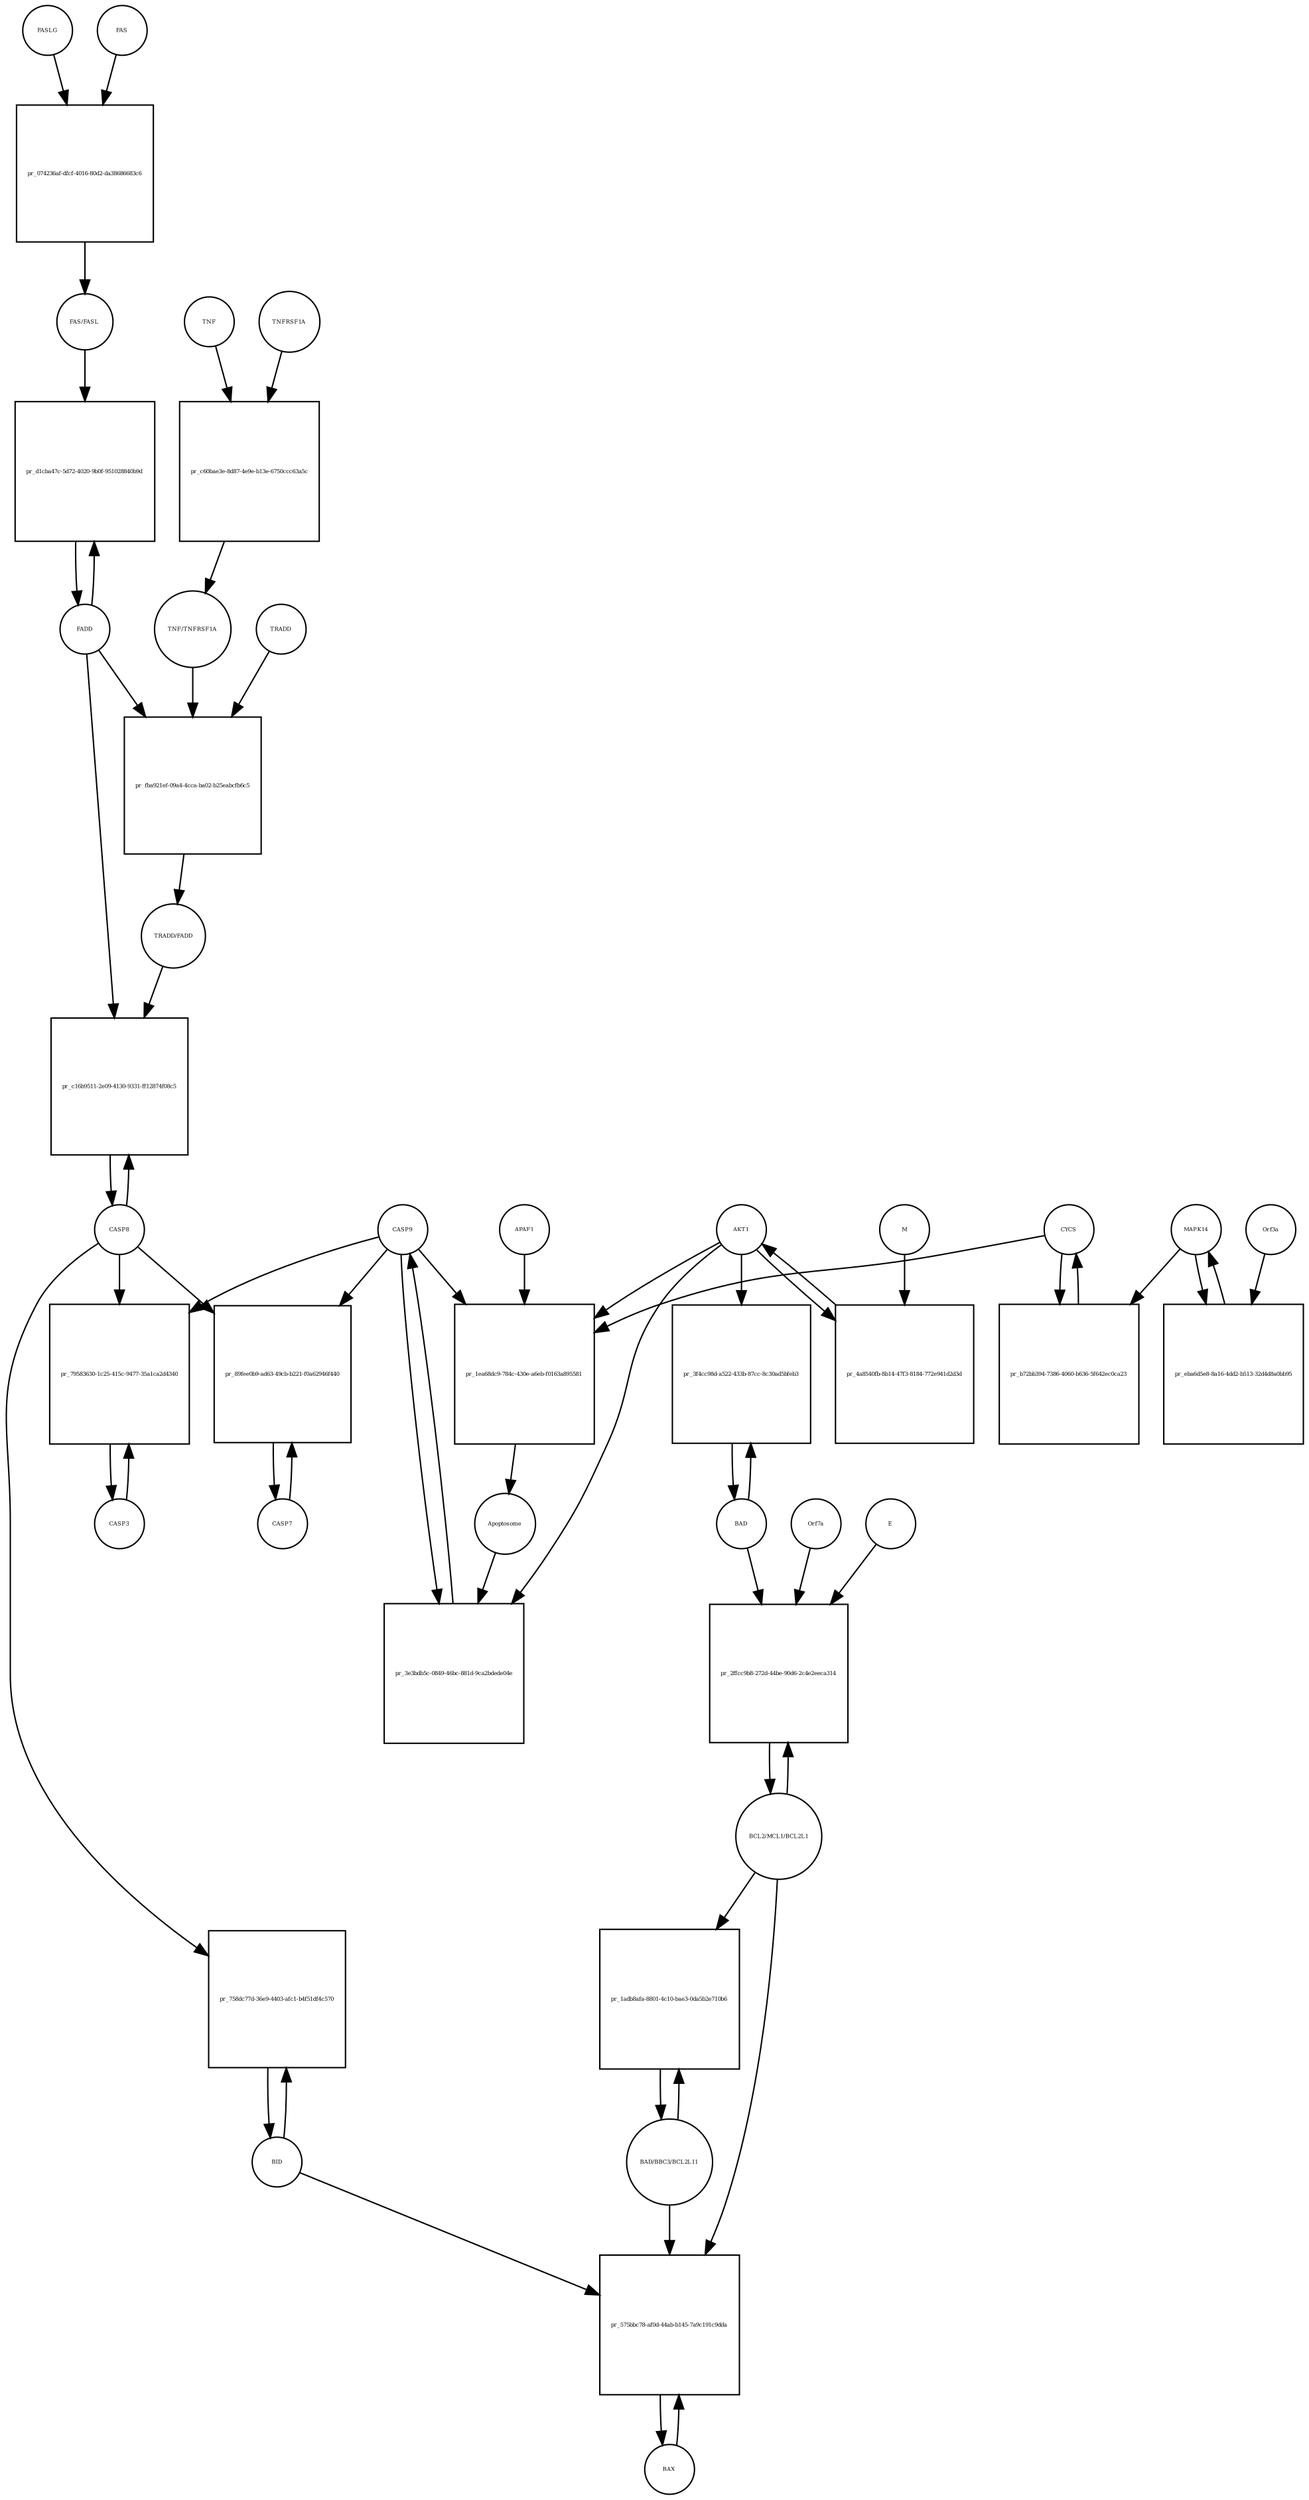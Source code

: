 strict digraph  {
FASLG [annotation="", bipartite=0, cls=macromolecule, fontsize=4, label=FASLG, shape=circle];
"pr_074236af-dfcf-4016-80d2-da38686683c6" [annotation="", bipartite=1, cls=process, fontsize=4, label="pr_074236af-dfcf-4016-80d2-da38686683c6", shape=square];
FAS [annotation="", bipartite=0, cls=macromolecule, fontsize=4, label=FAS, shape=circle];
"FAS/FASL" [annotation="", bipartite=0, cls=complex, fontsize=4, label="FAS/FASL", shape=circle];
FADD [annotation="", bipartite=0, cls=macromolecule, fontsize=4, label=FADD, shape=circle];
"pr_d1cba47c-5d72-4020-9b0f-951028840b9d" [annotation="", bipartite=1, cls=process, fontsize=4, label="pr_d1cba47c-5d72-4020-9b0f-951028840b9d", shape=square];
CASP8 [annotation="", bipartite=0, cls=macromolecule, fontsize=4, label=CASP8, shape=circle];
"pr_c16b9511-2e09-4130-9331-ff12874f08c5" [annotation="", bipartite=1, cls=process, fontsize=4, label="pr_c16b9511-2e09-4130-9331-ff12874f08c5", shape=square];
"TRADD/FADD" [annotation="", bipartite=0, cls=complex, fontsize=4, label="TRADD/FADD", shape=circle];
CASP3 [annotation="", bipartite=0, cls=macromolecule, fontsize=4, label=CASP3, shape=circle];
"pr_79583630-1c25-415c-9477-35a1ca2d4340" [annotation="", bipartite=1, cls=process, fontsize=4, label="pr_79583630-1c25-415c-9477-35a1ca2d4340", shape=square];
CASP9 [annotation="", bipartite=0, cls=macromolecule, fontsize=4, label=CASP9, shape=circle];
"pr_3e3bdb5c-0849-46bc-881d-9ca2bdede04e" [annotation="", bipartite=1, cls=process, fontsize=4, label="pr_3e3bdb5c-0849-46bc-881d-9ca2bdede04e", shape=square];
Apoptosome [annotation="", bipartite=0, cls=complex, fontsize=4, label=Apoptosome, shape=circle];
AKT1 [annotation="", bipartite=0, cls=macromolecule, fontsize=4, label=AKT1, shape=circle];
BID [annotation="", bipartite=0, cls=macromolecule, fontsize=4, label=BID, shape=circle];
"pr_758dc77d-36e9-4403-afc1-b4f51df4c570" [annotation="", bipartite=1, cls=process, fontsize=4, label="pr_758dc77d-36e9-4403-afc1-b4f51df4c570", shape=square];
BAX [annotation="", bipartite=0, cls=macromolecule, fontsize=4, label=BAX, shape=circle];
"pr_575bbc78-af0d-44ab-b145-7a9c191c9dda" [annotation="", bipartite=1, cls=process, fontsize=4, label="pr_575bbc78-af0d-44ab-b145-7a9c191c9dda", shape=square];
"BAD/BBC3/BCL2L11" [annotation="", bipartite=0, cls=complex, fontsize=4, label="BAD/BBC3/BCL2L11", shape=circle];
"BCL2/MCL1/BCL2L1" [annotation="", bipartite=0, cls=complex, fontsize=4, label="BCL2/MCL1/BCL2L1", shape=circle];
CYCS [annotation="", bipartite=0, cls=macromolecule, fontsize=4, label=CYCS, shape=circle];
"pr_b72bb394-7386-4060-b636-5f642ec0ca23" [annotation="", bipartite=1, cls=process, fontsize=4, label="pr_b72bb394-7386-4060-b636-5f642ec0ca23", shape=square];
MAPK14 [annotation="", bipartite=0, cls=macromolecule, fontsize=4, label=MAPK14, shape=circle];
CASP7 [annotation="", bipartite=0, cls=macromolecule, fontsize=4, label=CASP7, shape=circle];
"pr_89fee0b9-ad63-49cb-b221-f0a62946f440" [annotation="", bipartite=1, cls=process, fontsize=4, label="pr_89fee0b9-ad63-49cb-b221-f0a62946f440", shape=square];
"pr_4a8540fb-8b14-47f3-8184-772e941d2d3d" [annotation="", bipartite=1, cls=process, fontsize=4, label="pr_4a8540fb-8b14-47f3-8184-772e941d2d3d", shape=square];
M [annotation=urn_miriam_ncbiprotein_APO40582, bipartite=0, cls=macromolecule, fontsize=4, label=M, shape=circle];
"pr_fba921ef-09a4-4cca-ba02-b25eabcfb6c5" [annotation="", bipartite=1, cls=process, fontsize=4, label="pr_fba921ef-09a4-4cca-ba02-b25eabcfb6c5", shape=square];
TRADD [annotation="", bipartite=0, cls=macromolecule, fontsize=4, label=TRADD, shape=circle];
"TNF/TNFRSF1A" [annotation="", bipartite=0, cls=complex, fontsize=4, label="TNF/TNFRSF1A", shape=circle];
"pr_eba6d5e8-8a16-4dd2-b513-32d4d8a0bb95" [annotation="", bipartite=1, cls=process, fontsize=4, label="pr_eba6d5e8-8a16-4dd2-b513-32d4d8a0bb95", shape=square];
Orf3a [annotation="", bipartite=0, cls=macromolecule, fontsize=4, label=Orf3a, shape=circle];
"pr_1adb8afa-8801-4c10-bae3-0da5b2e710b6" [annotation="", bipartite=1, cls=process, fontsize=4, label="pr_1adb8afa-8801-4c10-bae3-0da5b2e710b6", shape=square];
"pr_2ffcc9b8-272d-44be-90d6-2c4e2eeca314" [annotation="", bipartite=1, cls=process, fontsize=4, label="pr_2ffcc9b8-272d-44be-90d6-2c4e2eeca314", shape=square];
Orf7a [annotation="", bipartite=0, cls=macromolecule, fontsize=4, label=Orf7a, shape=circle];
E [annotation="", bipartite=0, cls=macromolecule, fontsize=4, label=E, shape=circle];
BAD [annotation="", bipartite=0, cls=macromolecule, fontsize=4, label=BAD, shape=circle];
TNFRSF1A [annotation="", bipartite=0, cls=macromolecule, fontsize=4, label=TNFRSF1A, shape=circle];
"pr_c60bae3e-8d87-4e9e-b13e-6750ccc63a5c" [annotation="", bipartite=1, cls=process, fontsize=4, label="pr_c60bae3e-8d87-4e9e-b13e-6750ccc63a5c", shape=square];
TNF [annotation="", bipartite=0, cls=macromolecule, fontsize=4, label=TNF, shape=circle];
"pr_1ea68dc9-784c-430e-a6eb-f0163a895581" [annotation="", bipartite=1, cls=process, fontsize=4, label="pr_1ea68dc9-784c-430e-a6eb-f0163a895581", shape=square];
APAF1 [annotation="", bipartite=0, cls=macromolecule, fontsize=4, label=APAF1, shape=circle];
"pr_3f4cc98d-a522-433b-87cc-8c30ad5bfeb3" [annotation="", bipartite=1, cls=process, fontsize=4, label="pr_3f4cc98d-a522-433b-87cc-8c30ad5bfeb3", shape=square];
FASLG -> "pr_074236af-dfcf-4016-80d2-da38686683c6"  [annotation="", interaction_type=consumption];
"pr_074236af-dfcf-4016-80d2-da38686683c6" -> "FAS/FASL"  [annotation="", interaction_type=production];
FAS -> "pr_074236af-dfcf-4016-80d2-da38686683c6"  [annotation="", interaction_type=consumption];
"FAS/FASL" -> "pr_d1cba47c-5d72-4020-9b0f-951028840b9d"  [annotation="urn_miriam_kegg.pathway_hsa04210|urn_miriam_pubmed_31226023", interaction_type=catalysis];
FADD -> "pr_d1cba47c-5d72-4020-9b0f-951028840b9d"  [annotation="", interaction_type=consumption];
FADD -> "pr_c16b9511-2e09-4130-9331-ff12874f08c5"  [annotation="urn_miriam_kegg.pathway_hsa04210|urn_miriam_pubmed_31226023", interaction_type=catalysis];
FADD -> "pr_fba921ef-09a4-4cca-ba02-b25eabcfb6c5"  [annotation="", interaction_type=consumption];
"pr_d1cba47c-5d72-4020-9b0f-951028840b9d" -> FADD  [annotation="", interaction_type=production];
CASP8 -> "pr_c16b9511-2e09-4130-9331-ff12874f08c5"  [annotation="", interaction_type=consumption];
CASP8 -> "pr_79583630-1c25-415c-9477-35a1ca2d4340"  [annotation="urn_miriam_kegg.pathway_hsa04210|urn_miriam_pubmed_31226023", interaction_type=catalysis];
CASP8 -> "pr_758dc77d-36e9-4403-afc1-b4f51df4c570"  [annotation="urn_miriam_kegg.pathway_hsa04210|urn_miriam_pubmed_31226023", interaction_type=catalysis];
CASP8 -> "pr_89fee0b9-ad63-49cb-b221-f0a62946f440"  [annotation="urn_miriam_kegg.pathway_hsa04210|urn_miriam_pubmed_31226023", interaction_type=catalysis];
"pr_c16b9511-2e09-4130-9331-ff12874f08c5" -> CASP8  [annotation="", interaction_type=production];
"TRADD/FADD" -> "pr_c16b9511-2e09-4130-9331-ff12874f08c5"  [annotation="urn_miriam_kegg.pathway_hsa04210|urn_miriam_pubmed_31226023", interaction_type=catalysis];
CASP3 -> "pr_79583630-1c25-415c-9477-35a1ca2d4340"  [annotation="", interaction_type=consumption];
"pr_79583630-1c25-415c-9477-35a1ca2d4340" -> CASP3  [annotation="", interaction_type=production];
CASP9 -> "pr_79583630-1c25-415c-9477-35a1ca2d4340"  [annotation="urn_miriam_kegg.pathway_hsa04210|urn_miriam_pubmed_31226023", interaction_type=catalysis];
CASP9 -> "pr_3e3bdb5c-0849-46bc-881d-9ca2bdede04e"  [annotation="", interaction_type=consumption];
CASP9 -> "pr_89fee0b9-ad63-49cb-b221-f0a62946f440"  [annotation="urn_miriam_kegg.pathway_hsa04210|urn_miriam_pubmed_31226023", interaction_type=catalysis];
CASP9 -> "pr_1ea68dc9-784c-430e-a6eb-f0163a895581"  [annotation="", interaction_type=consumption];
"pr_3e3bdb5c-0849-46bc-881d-9ca2bdede04e" -> CASP9  [annotation="", interaction_type=production];
Apoptosome -> "pr_3e3bdb5c-0849-46bc-881d-9ca2bdede04e"  [annotation="urn_miriam_kegg.pathway_hsa04210|urn_miriam_pubmed_31226023", interaction_type=catalysis];
AKT1 -> "pr_3e3bdb5c-0849-46bc-881d-9ca2bdede04e"  [annotation="urn_miriam_kegg.pathway_hsa04210|urn_miriam_pubmed_31226023", interaction_type=inhibition];
AKT1 -> "pr_4a8540fb-8b14-47f3-8184-772e941d2d3d"  [annotation="", interaction_type=consumption];
AKT1 -> "pr_1ea68dc9-784c-430e-a6eb-f0163a895581"  [annotation="urn_miriam_pubmed_31226023|urn_miriam_kegg.pathway_hsa04210", interaction_type=inhibition];
AKT1 -> "pr_3f4cc98d-a522-433b-87cc-8c30ad5bfeb3"  [annotation="urn_miriam_pubmed_15694340|urn_miriam_kegg.pathway_hsa04210", interaction_type=inhibition];
BID -> "pr_758dc77d-36e9-4403-afc1-b4f51df4c570"  [annotation="", interaction_type=consumption];
BID -> "pr_575bbc78-af0d-44ab-b145-7a9c191c9dda"  [annotation="urn_miriam_pubmed_31226023|urn_miriam_kegg.pathway_hsa04210", interaction_type=catalysis];
"pr_758dc77d-36e9-4403-afc1-b4f51df4c570" -> BID  [annotation="", interaction_type=production];
BAX -> "pr_575bbc78-af0d-44ab-b145-7a9c191c9dda"  [annotation="", interaction_type=consumption];
"pr_575bbc78-af0d-44ab-b145-7a9c191c9dda" -> BAX  [annotation="", interaction_type=production];
"BAD/BBC3/BCL2L11" -> "pr_575bbc78-af0d-44ab-b145-7a9c191c9dda"  [annotation="urn_miriam_pubmed_31226023|urn_miriam_kegg.pathway_hsa04210", interaction_type=catalysis];
"BAD/BBC3/BCL2L11" -> "pr_1adb8afa-8801-4c10-bae3-0da5b2e710b6"  [annotation="", interaction_type=consumption];
"BCL2/MCL1/BCL2L1" -> "pr_575bbc78-af0d-44ab-b145-7a9c191c9dda"  [annotation="urn_miriam_pubmed_31226023|urn_miriam_kegg.pathway_hsa04210", interaction_type=inhibition];
"BCL2/MCL1/BCL2L1" -> "pr_1adb8afa-8801-4c10-bae3-0da5b2e710b6"  [annotation=urn_miriam_pubmed_31226023, interaction_type=inhibition];
"BCL2/MCL1/BCL2L1" -> "pr_2ffcc9b8-272d-44be-90d6-2c4e2eeca314"  [annotation="", interaction_type=consumption];
CYCS -> "pr_b72bb394-7386-4060-b636-5f642ec0ca23"  [annotation="", interaction_type=consumption];
CYCS -> "pr_1ea68dc9-784c-430e-a6eb-f0163a895581"  [annotation="", interaction_type=consumption];
"pr_b72bb394-7386-4060-b636-5f642ec0ca23" -> CYCS  [annotation="", interaction_type=production];
MAPK14 -> "pr_b72bb394-7386-4060-b636-5f642ec0ca23"  [annotation="urn_miriam_kegg.pathway_hsa04210|urn_miriam_pubmed_31226023", interaction_type=catalysis];
MAPK14 -> "pr_eba6d5e8-8a16-4dd2-b513-32d4d8a0bb95"  [annotation="", interaction_type=consumption];
CASP7 -> "pr_89fee0b9-ad63-49cb-b221-f0a62946f440"  [annotation="", interaction_type=consumption];
"pr_89fee0b9-ad63-49cb-b221-f0a62946f440" -> CASP7  [annotation="", interaction_type=production];
"pr_4a8540fb-8b14-47f3-8184-772e941d2d3d" -> AKT1  [annotation="", interaction_type=production];
M -> "pr_4a8540fb-8b14-47f3-8184-772e941d2d3d"  [annotation="urn_miriam_pubmed_31226023|urn_miriam_taxonomy_227984", interaction_type=inhibition];
"pr_fba921ef-09a4-4cca-ba02-b25eabcfb6c5" -> "TRADD/FADD"  [annotation="", interaction_type=production];
TRADD -> "pr_fba921ef-09a4-4cca-ba02-b25eabcfb6c5"  [annotation="", interaction_type=consumption];
"TNF/TNFRSF1A" -> "pr_fba921ef-09a4-4cca-ba02-b25eabcfb6c5"  [annotation="urn_miriam_kegg.pathway_hsa04210", interaction_type=catalysis];
"pr_eba6d5e8-8a16-4dd2-b513-32d4d8a0bb95" -> MAPK14  [annotation="", interaction_type=production];
Orf3a -> "pr_eba6d5e8-8a16-4dd2-b513-32d4d8a0bb95"  [annotation="urn_miriam_pubmed_31226023|urn_miriam_taxonomy_227984", interaction_type=catalysis];
"pr_1adb8afa-8801-4c10-bae3-0da5b2e710b6" -> "BAD/BBC3/BCL2L11"  [annotation="", interaction_type=production];
"pr_2ffcc9b8-272d-44be-90d6-2c4e2eeca314" -> "BCL2/MCL1/BCL2L1"  [annotation="", interaction_type=production];
Orf7a -> "pr_2ffcc9b8-272d-44be-90d6-2c4e2eeca314"  [annotation="urn_miriam_pubmed_15694340|urn_miriam_kegg.pathway_hsa04210|urn_miriam_taxonomy_227984", interaction_type=inhibition];
E -> "pr_2ffcc9b8-272d-44be-90d6-2c4e2eeca314"  [annotation="urn_miriam_pubmed_15694340|urn_miriam_kegg.pathway_hsa04210|urn_miriam_taxonomy_227984", interaction_type=inhibition];
BAD -> "pr_2ffcc9b8-272d-44be-90d6-2c4e2eeca314"  [annotation="urn_miriam_pubmed_15694340|urn_miriam_kegg.pathway_hsa04210|urn_miriam_taxonomy_227984", interaction_type=inhibition];
BAD -> "pr_3f4cc98d-a522-433b-87cc-8c30ad5bfeb3"  [annotation="", interaction_type=consumption];
TNFRSF1A -> "pr_c60bae3e-8d87-4e9e-b13e-6750ccc63a5c"  [annotation="", interaction_type=consumption];
"pr_c60bae3e-8d87-4e9e-b13e-6750ccc63a5c" -> "TNF/TNFRSF1A"  [annotation="", interaction_type=production];
TNF -> "pr_c60bae3e-8d87-4e9e-b13e-6750ccc63a5c"  [annotation="", interaction_type=consumption];
"pr_1ea68dc9-784c-430e-a6eb-f0163a895581" -> Apoptosome  [annotation="", interaction_type=production];
APAF1 -> "pr_1ea68dc9-784c-430e-a6eb-f0163a895581"  [annotation="", interaction_type=consumption];
"pr_3f4cc98d-a522-433b-87cc-8c30ad5bfeb3" -> BAD  [annotation="", interaction_type=production];
}
